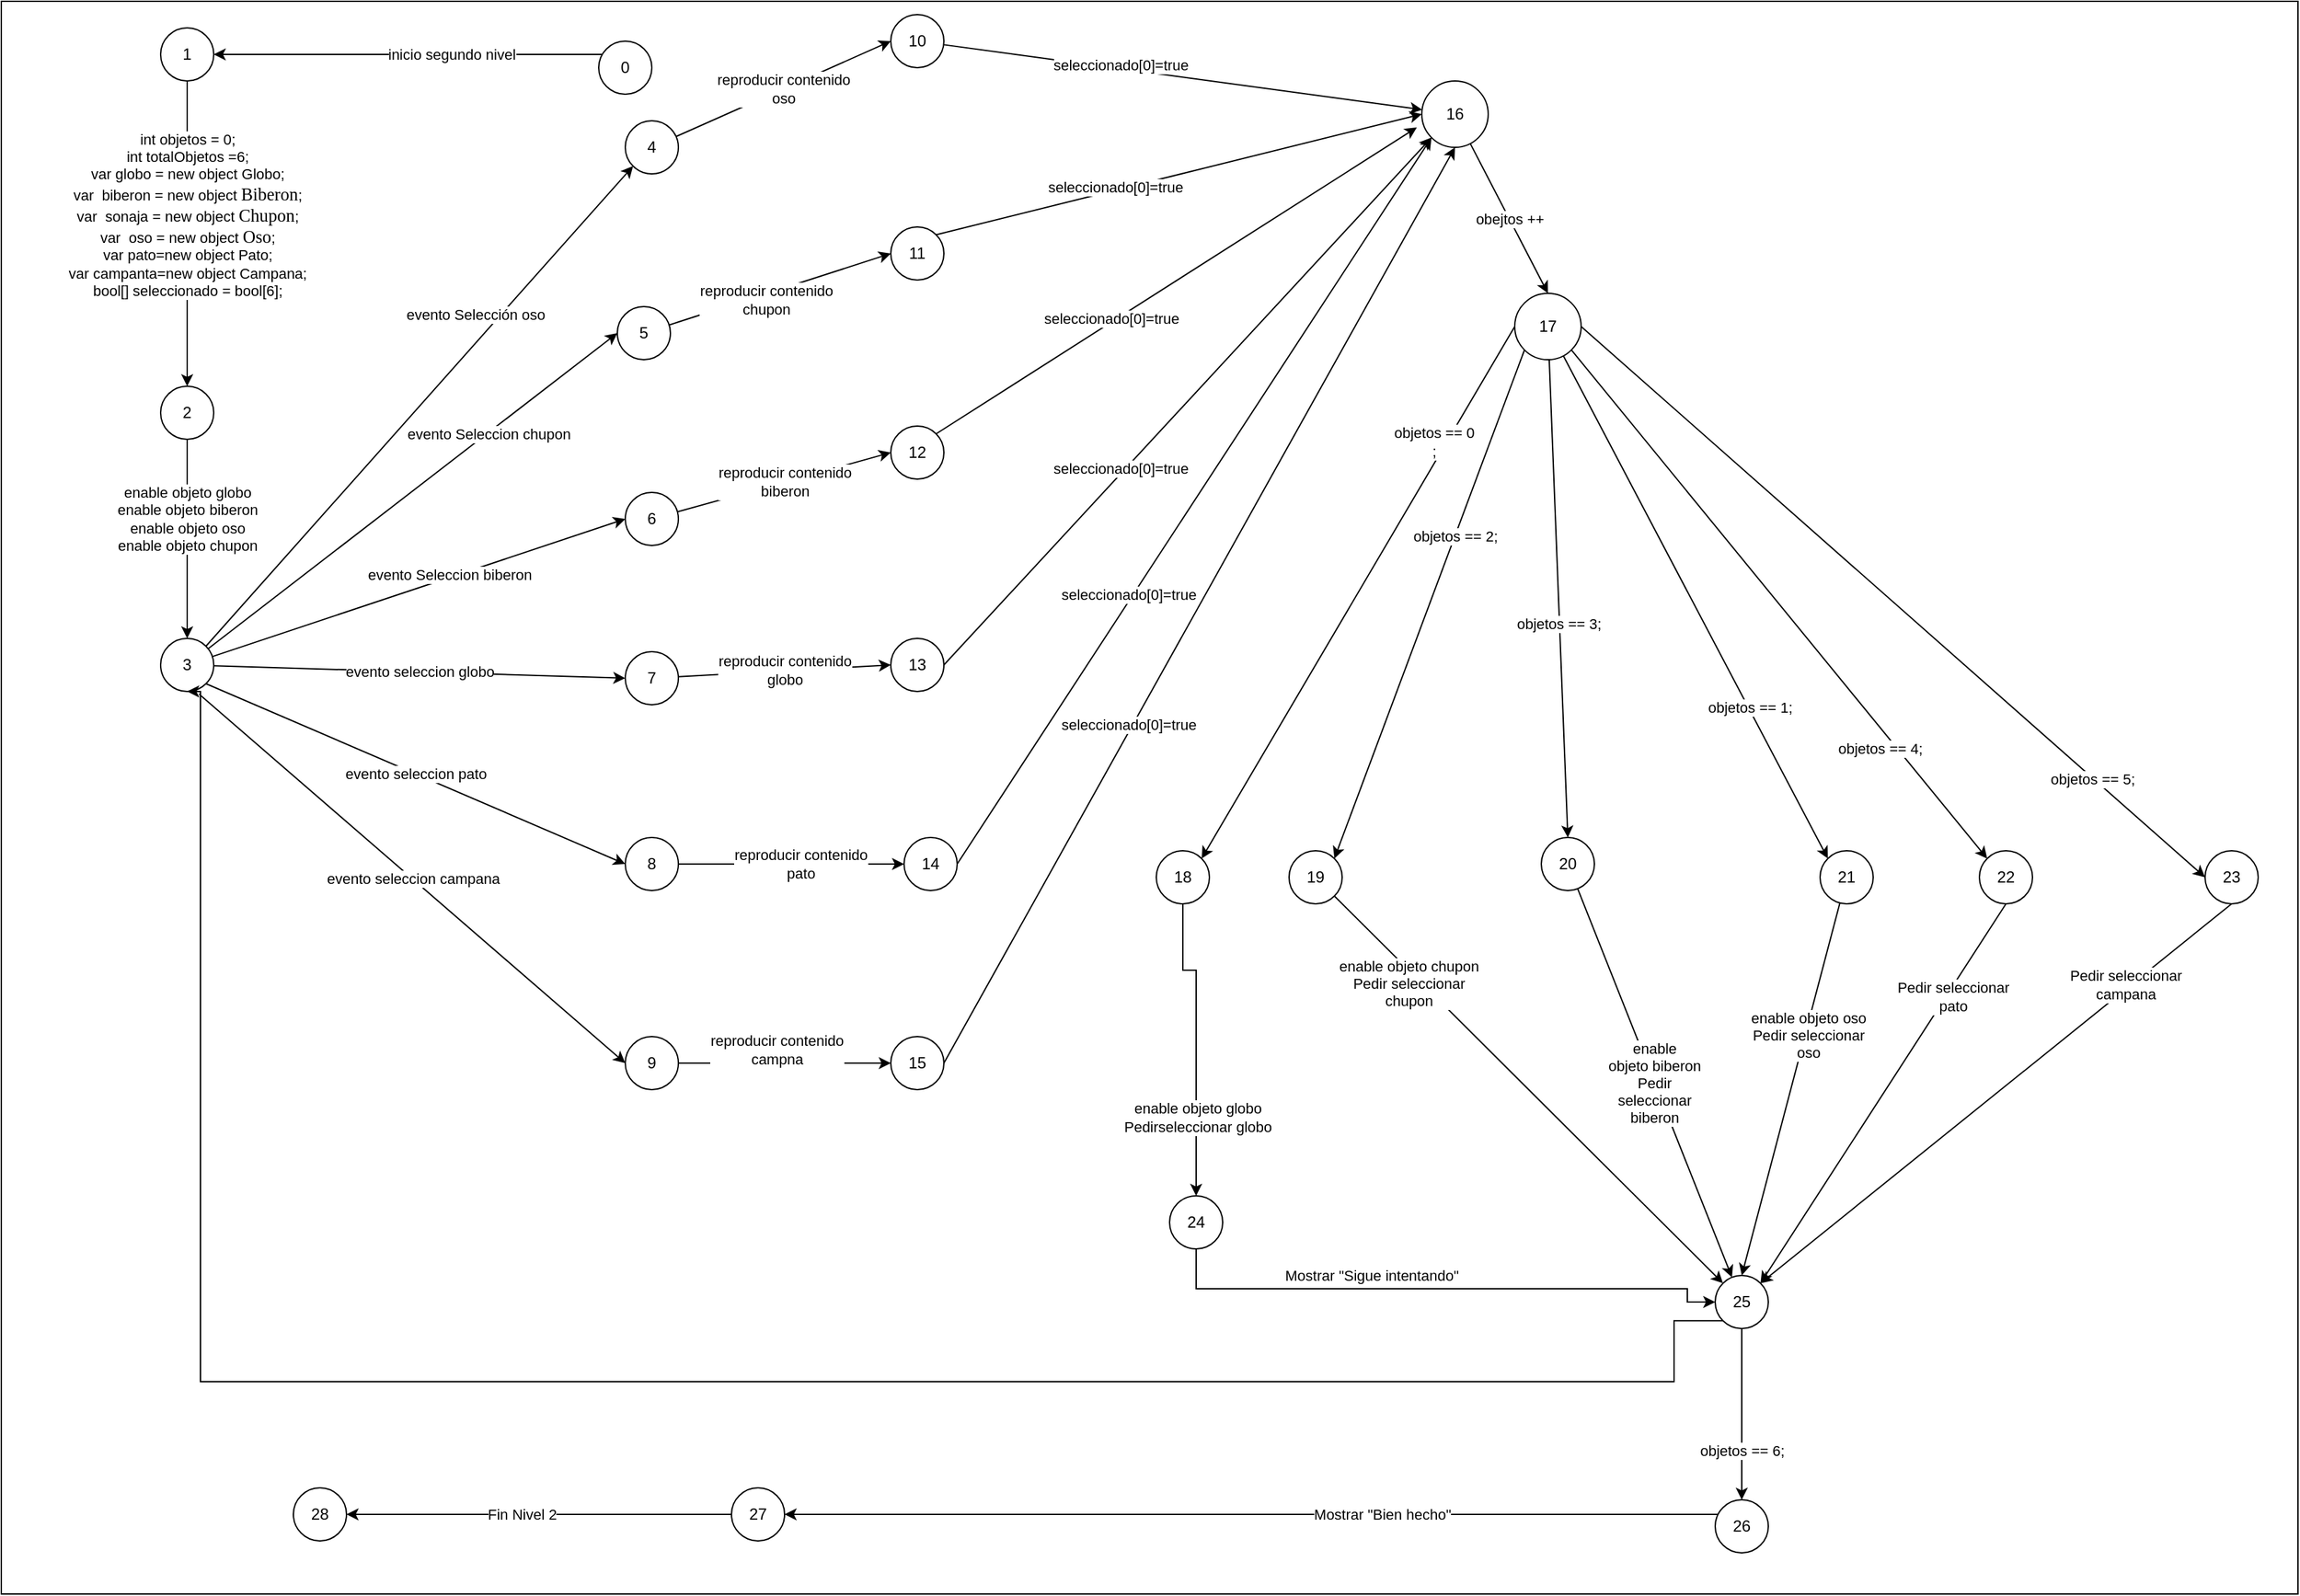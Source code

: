 <mxfile>
    <diagram id="CVBSpWrxWKY8yJDYZlBV" name="Page-1">
        <mxGraphModel dx="4647" dy="2064" grid="1" gridSize="10" guides="1" tooltips="1" connect="1" arrows="1" fold="1" page="1" pageScale="1" pageWidth="827" pageHeight="1169" math="0" shadow="0">
            <root>
                <mxCell id="0"/>
                <mxCell id="1" parent="0"/>
                <mxCell id="107" value="" style="rounded=0;whiteSpace=wrap;html=1;fillColor=#FFFFFF;" vertex="1" parent="1">
                    <mxGeometry x="-70" width="1730" height="1200" as="geometry"/>
                </mxCell>
                <mxCell id="2" value="int objetos = 0;&lt;br&gt;int totalObjetos =6;&lt;br&gt;var globo = new object Globo;&lt;br&gt;var&amp;nbsp; biberon = new object&amp;nbsp;&lt;span id=&quot;docs-internal-guid-bed3e04a-7fff-10f9-2f48-ff0e256e0e4b&quot;&gt;&lt;span style=&quot;font-size: 10pt ; font-family: &amp;#34;times&amp;#34; , serif ; background-color: transparent ; vertical-align: baseline&quot;&gt;Biberon&lt;/span&gt;&lt;/span&gt;;&lt;br&gt;var&amp;nbsp; sonaja = new object &lt;font face=&quot;times, serif&quot;&gt;&lt;span style=&quot;font-size: 13.333px&quot;&gt;Chupon&lt;/span&gt;&lt;/font&gt;;&lt;br&gt;var&amp;nbsp; oso = new object&amp;nbsp;&lt;span id=&quot;docs-internal-guid-bed3e04a-7fff-10f9-2f48-ff0e256e0e4b&quot;&gt;&lt;span style=&quot;font-size: 10pt ; font-family: &amp;#34;times&amp;#34; , serif ; background-color: transparent ; vertical-align: baseline&quot;&gt;Oso&lt;/span&gt;&lt;/span&gt;;&lt;br&gt;var pato=new object Pato;&lt;br&gt;var campanta=new object Campana;&lt;br&gt;bool[] seleccionado = bool[6];" style="edgeStyle=orthogonalEdgeStyle;rounded=0;orthogonalLoop=1;jettySize=auto;html=1;entryX=0.5;entryY=0;entryDx=0;entryDy=0;exitX=0.5;exitY=1;exitDx=0;exitDy=0;" parent="1" source="3" target="5" edge="1">
                    <mxGeometry x="-0.129" relative="1" as="geometry">
                        <Array as="points">
                            <mxPoint x="70" y="120"/>
                            <mxPoint x="70" y="120"/>
                        </Array>
                        <mxPoint y="1" as="offset"/>
                    </mxGeometry>
                </mxCell>
                <mxCell id="3" value="1" style="ellipse;whiteSpace=wrap;html=1;aspect=fixed;" parent="1" vertex="1">
                    <mxGeometry x="50" y="20" width="40" height="40" as="geometry"/>
                </mxCell>
                <mxCell id="4" value="enable objeto globo&lt;br&gt;enable objeto biberon&lt;br&gt;enable objeto oso&lt;br&gt;enable objeto chupon" style="edgeStyle=orthogonalEdgeStyle;rounded=0;orthogonalLoop=1;jettySize=auto;html=1;" parent="1" source="5" target="10" edge="1">
                    <mxGeometry x="-0.2" relative="1" as="geometry">
                        <mxPoint as="offset"/>
                    </mxGeometry>
                </mxCell>
                <mxCell id="5" value="2" style="ellipse;whiteSpace=wrap;html=1;aspect=fixed;" parent="1" vertex="1">
                    <mxGeometry x="50" y="290" width="40" height="40" as="geometry"/>
                </mxCell>
                <mxCell id="6" value="evento Selección oso" style="rounded=0;orthogonalLoop=1;jettySize=auto;html=1;entryX=0;entryY=1;entryDx=0;entryDy=0;exitX=1;exitY=0;exitDx=0;exitDy=0;" parent="1" edge="1" target="12" source="10">
                    <mxGeometry x="0.329" y="14" relative="1" as="geometry">
                        <mxPoint x="137.432" y="390.195" as="sourcePoint"/>
                        <mxPoint x="280" y="310" as="targetPoint"/>
                        <mxPoint as="offset"/>
                    </mxGeometry>
                </mxCell>
                <mxCell id="7" value="evento Seleccion chupon" style="rounded=0;orthogonalLoop=1;jettySize=auto;html=1;entryX=0;entryY=0.5;entryDx=0;entryDy=0;" parent="1" source="10" target="40" edge="1">
                    <mxGeometry x="0.369" y="-1" relative="1" as="geometry">
                        <mxPoint as="offset"/>
                    </mxGeometry>
                </mxCell>
                <mxCell id="8" value="evento Seleccion biberon&amp;nbsp;" style="rounded=0;orthogonalLoop=1;jettySize=auto;html=1;entryX=0;entryY=0.5;entryDx=0;entryDy=0;" parent="1" source="10" target="14" edge="1">
                    <mxGeometry x="0.161" y="1" relative="1" as="geometry">
                        <mxPoint as="offset"/>
                    </mxGeometry>
                </mxCell>
                <mxCell id="9" value="evento seleccion globo" style="rounded=0;orthogonalLoop=1;jettySize=auto;html=1;entryX=0;entryY=0.5;entryDx=0;entryDy=0;" parent="1" source="10" target="17" edge="1">
                    <mxGeometry relative="1" as="geometry"/>
                </mxCell>
                <mxCell id="10" value="3" style="ellipse;whiteSpace=wrap;html=1;aspect=fixed;" parent="1" vertex="1">
                    <mxGeometry x="50" y="480" width="40" height="40" as="geometry"/>
                </mxCell>
                <mxCell id="11" value="reproducir contenido&lt;br&gt;oso" style="edgeStyle=none;rounded=0;orthogonalLoop=1;jettySize=auto;html=1;entryX=0;entryY=0.5;entryDx=0;entryDy=0;" parent="1" source="12" target="37" edge="1">
                    <mxGeometry relative="1" as="geometry"/>
                </mxCell>
                <mxCell id="12" value="4" style="ellipse;whiteSpace=wrap;html=1;aspect=fixed;" parent="1" vertex="1">
                    <mxGeometry x="400" y="90" width="40" height="40" as="geometry"/>
                </mxCell>
                <mxCell id="13" value="reproducir contenido&lt;br&gt;biberon" style="edgeStyle=none;rounded=0;orthogonalLoop=1;jettySize=auto;html=1;entryX=0;entryY=0.5;entryDx=0;entryDy=0;" parent="1" source="14" target="23" edge="1">
                    <mxGeometry relative="1" as="geometry"/>
                </mxCell>
                <mxCell id="14" value="6" style="ellipse;whiteSpace=wrap;html=1;aspect=fixed;" parent="1" vertex="1">
                    <mxGeometry x="400" y="370" width="40" height="40" as="geometry"/>
                </mxCell>
                <mxCell id="15" value="11" style="ellipse;whiteSpace=wrap;html=1;aspect=fixed;" parent="1" vertex="1">
                    <mxGeometry x="600" y="170" width="40" height="40" as="geometry"/>
                </mxCell>
                <mxCell id="16" value="reproducir contenido &lt;br&gt;globo" style="edgeStyle=none;rounded=0;orthogonalLoop=1;jettySize=auto;html=1;entryX=0;entryY=0.5;entryDx=0;entryDy=0;" parent="1" source="17" target="31" edge="1">
                    <mxGeometry relative="1" as="geometry"/>
                </mxCell>
                <mxCell id="17" value="7" style="ellipse;whiteSpace=wrap;html=1;aspect=fixed;" parent="1" vertex="1">
                    <mxGeometry x="400" y="490" width="40" height="40" as="geometry"/>
                </mxCell>
                <mxCell id="18" style="edgeStyle=none;rounded=0;orthogonalLoop=1;jettySize=auto;html=1;entryX=0.5;entryY=0;entryDx=0;entryDy=0;" parent="1" source="56" target="34" edge="1">
                    <mxGeometry relative="1" as="geometry"/>
                </mxCell>
                <mxCell id="19" value="enable objeto oso&lt;br&gt;Pedir seleccionar&lt;br&gt;oso" style="edgeLabel;html=1;align=center;verticalAlign=middle;resizable=0;points=[];" parent="18" vertex="1" connectable="0">
                    <mxGeometry x="-0.235" y="4" relative="1" as="geometry">
                        <mxPoint y="-8.68" as="offset"/>
                    </mxGeometry>
                </mxCell>
                <mxCell id="20" value="enable objeto chupon&lt;br&gt;Pedir seleccionar&lt;br&gt;chupon" style="edgeStyle=none;rounded=0;orthogonalLoop=1;jettySize=auto;html=1;entryX=0;entryY=0;entryDx=0;entryDy=0;" parent="1" source="22" target="34" edge="1">
                    <mxGeometry x="-0.584" y="-7" relative="1" as="geometry">
                        <mxPoint as="offset"/>
                    </mxGeometry>
                </mxCell>
                <mxCell id="22" value="19" style="ellipse;whiteSpace=wrap;html=1;aspect=fixed;" parent="1" vertex="1">
                    <mxGeometry x="900" y="640" width="40" height="40" as="geometry"/>
                </mxCell>
                <mxCell id="23" value="12" style="ellipse;whiteSpace=wrap;html=1;aspect=fixed;" parent="1" vertex="1">
                    <mxGeometry x="600" y="320" width="40" height="40" as="geometry"/>
                </mxCell>
                <mxCell id="24" value="enable &lt;br&gt;objeto biberon&lt;br&gt;Pedir &lt;br&gt;seleccionar &lt;br&gt;biberon" style="edgeStyle=none;rounded=0;orthogonalLoop=1;jettySize=auto;html=1;" parent="1" source="25" target="34" edge="1">
                    <mxGeometry relative="1" as="geometry"/>
                </mxCell>
                <mxCell id="25" value="20" style="ellipse;whiteSpace=wrap;html=1;aspect=fixed;" parent="1" vertex="1">
                    <mxGeometry x="1090" y="630" width="40" height="40" as="geometry"/>
                </mxCell>
                <mxCell id="26" value="objetos == 1;" style="rounded=0;orthogonalLoop=1;jettySize=auto;html=1;entryX=0;entryY=0;entryDx=0;entryDy=0;" parent="1" source="30" target="56" edge="1">
                    <mxGeometry x="0.402" y="1" relative="1" as="geometry">
                        <mxPoint as="offset"/>
                    </mxGeometry>
                </mxCell>
                <mxCell id="27" value="objetos == 2;" style="edgeStyle=none;rounded=0;orthogonalLoop=1;jettySize=auto;html=1;entryX=1;entryY=0;entryDx=0;entryDy=0;exitX=0;exitY=1;exitDx=0;exitDy=0;" parent="1" source="30" target="22" edge="1">
                    <mxGeometry x="-0.267" relative="1" as="geometry">
                        <mxPoint as="offset"/>
                    </mxGeometry>
                </mxCell>
                <mxCell id="28" value="objetos == 3;" style="edgeStyle=none;rounded=0;orthogonalLoop=1;jettySize=auto;html=1;entryX=0.5;entryY=0;entryDx=0;entryDy=0;" parent="1" source="30" target="25" edge="1">
                    <mxGeometry x="0.107" y="-1" relative="1" as="geometry">
                        <mxPoint as="offset"/>
                    </mxGeometry>
                </mxCell>
                <mxCell id="30" value="17" style="ellipse;whiteSpace=wrap;html=1;aspect=fixed;" parent="1" vertex="1">
                    <mxGeometry x="1070" y="220" width="50" height="50" as="geometry"/>
                </mxCell>
                <mxCell id="31" value="13" style="ellipse;whiteSpace=wrap;html=1;aspect=fixed;" parent="1" vertex="1">
                    <mxGeometry x="600" y="480" width="40" height="40" as="geometry"/>
                </mxCell>
                <mxCell id="32" value="objetos == 6;" style="edgeStyle=orthogonalEdgeStyle;rounded=0;orthogonalLoop=1;jettySize=auto;html=1;entryX=0.5;entryY=0;entryDx=0;entryDy=0;" parent="1" source="34" target="47" edge="1">
                    <mxGeometry x="0.429" relative="1" as="geometry">
                        <mxPoint x="510" y="810" as="targetPoint"/>
                        <Array as="points">
                            <mxPoint x="1241" y="1120"/>
                        </Array>
                        <mxPoint as="offset"/>
                    </mxGeometry>
                </mxCell>
                <mxCell id="33" style="edgeStyle=orthogonalEdgeStyle;rounded=0;orthogonalLoop=1;jettySize=auto;html=1;entryX=0.5;entryY=1;entryDx=0;entryDy=0;exitX=0;exitY=1;exitDx=0;exitDy=0;" parent="1" source="34" target="10" edge="1">
                    <mxGeometry relative="1" as="geometry">
                        <Array as="points">
                            <mxPoint x="1190" y="994"/>
                            <mxPoint x="1190" y="1040"/>
                            <mxPoint x="80" y="1040"/>
                            <mxPoint x="80" y="520"/>
                        </Array>
                    </mxGeometry>
                </mxCell>
                <mxCell id="34" value="25" style="ellipse;whiteSpace=wrap;html=1;aspect=fixed;" parent="1" vertex="1">
                    <mxGeometry x="1221" y="960" width="40" height="40" as="geometry"/>
                </mxCell>
                <mxCell id="35" style="edgeStyle=none;rounded=0;orthogonalLoop=1;jettySize=auto;html=1;" parent="1" source="37" target="49" edge="1">
                    <mxGeometry relative="1" as="geometry"/>
                </mxCell>
                <mxCell id="36" value="seleccionado[0]=true" style="edgeLabel;html=1;align=center;verticalAlign=middle;resizable=0;points=[];" parent="35" vertex="1" connectable="0">
                    <mxGeometry x="-0.263" y="3" relative="1" as="geometry">
                        <mxPoint as="offset"/>
                    </mxGeometry>
                </mxCell>
                <mxCell id="37" value="10" style="ellipse;whiteSpace=wrap;html=1;aspect=fixed;" parent="1" vertex="1">
                    <mxGeometry x="600" y="10" width="40" height="40" as="geometry"/>
                </mxCell>
                <mxCell id="38" style="edgeStyle=none;rounded=0;orthogonalLoop=1;jettySize=auto;html=1;entryX=0;entryY=0.5;entryDx=0;entryDy=0;" parent="1" source="40" target="15" edge="1">
                    <mxGeometry relative="1" as="geometry"/>
                </mxCell>
                <mxCell id="39" value="reproducir contenido&lt;br&gt;chupon" style="edgeLabel;html=1;align=center;verticalAlign=middle;resizable=0;points=[];" parent="38" vertex="1" connectable="0">
                    <mxGeometry x="-0.292" y="1" relative="1" as="geometry">
                        <mxPoint x="14" y="1" as="offset"/>
                    </mxGeometry>
                </mxCell>
                <mxCell id="40" value="5" style="ellipse;whiteSpace=wrap;html=1;aspect=fixed;" parent="1" vertex="1">
                    <mxGeometry x="394" y="230" width="40" height="40" as="geometry"/>
                </mxCell>
                <mxCell id="41" value="" style="edgeStyle=orthogonalEdgeStyle;rounded=0;orthogonalLoop=1;jettySize=auto;html=1;entryX=1;entryY=0.5;entryDx=0;entryDy=0;" parent="1" source="43" target="3" edge="1">
                    <mxGeometry relative="1" as="geometry">
                        <mxPoint x="190" y="90" as="targetPoint"/>
                        <Array as="points">
                            <mxPoint x="400" y="40"/>
                        </Array>
                    </mxGeometry>
                </mxCell>
                <mxCell id="42" value="inicio segundo nivel" style="edgeLabel;html=1;align=center;verticalAlign=middle;resizable=0;points=[];" parent="41" vertex="1" connectable="0">
                    <mxGeometry x="-0.267" y="-1" relative="1" as="geometry">
                        <mxPoint x="-6" y="1" as="offset"/>
                    </mxGeometry>
                </mxCell>
                <mxCell id="43" value="0" style="ellipse;whiteSpace=wrap;html=1;aspect=fixed;" parent="1" vertex="1">
                    <mxGeometry x="380" y="30" width="40" height="40" as="geometry"/>
                </mxCell>
                <mxCell id="44" style="edgeStyle=orthogonalEdgeStyle;rounded=0;orthogonalLoop=1;jettySize=auto;html=1;exitX=0.5;exitY=1;exitDx=0;exitDy=0;" parent="1" source="40" target="40" edge="1">
                    <mxGeometry relative="1" as="geometry"/>
                </mxCell>
                <mxCell id="45" style="edgeStyle=orthogonalEdgeStyle;rounded=0;orthogonalLoop=1;jettySize=auto;html=1;" parent="1" source="47" target="63" edge="1">
                    <mxGeometry relative="1" as="geometry">
                        <Array as="points">
                            <mxPoint x="1150" y="1140"/>
                            <mxPoint x="1150" y="1140"/>
                        </Array>
                    </mxGeometry>
                </mxCell>
                <mxCell id="46" value="Mostrar &quot;Bien hecho&quot;" style="edgeLabel;html=1;align=center;verticalAlign=middle;resizable=0;points=[];" parent="45" vertex="1" connectable="0">
                    <mxGeometry x="-0.3" relative="1" as="geometry">
                        <mxPoint x="-7" as="offset"/>
                    </mxGeometry>
                </mxCell>
                <mxCell id="47" value="26" style="ellipse;whiteSpace=wrap;html=1;aspect=fixed;" parent="1" vertex="1">
                    <mxGeometry x="1221" y="1129" width="40" height="40" as="geometry"/>
                </mxCell>
                <mxCell id="48" value="obejtos ++" style="edgeStyle=none;rounded=0;orthogonalLoop=1;jettySize=auto;html=1;entryX=0.5;entryY=0;entryDx=0;entryDy=0;" parent="1" source="49" target="30" edge="1">
                    <mxGeometry relative="1" as="geometry"/>
                </mxCell>
                <mxCell id="49" value="16" style="ellipse;whiteSpace=wrap;html=1;aspect=fixed;" parent="1" vertex="1">
                    <mxGeometry x="1000" y="60" width="50" height="50" as="geometry"/>
                </mxCell>
                <mxCell id="50" style="edgeStyle=none;rounded=0;orthogonalLoop=1;jettySize=auto;html=1;exitX=1;exitY=0;exitDx=0;exitDy=0;entryX=0;entryY=0.5;entryDx=0;entryDy=0;" parent="1" source="15" target="49" edge="1">
                    <mxGeometry relative="1" as="geometry">
                        <mxPoint x="497.738" y="329.239" as="sourcePoint"/>
                        <mxPoint x="660" y="421" as="targetPoint"/>
                    </mxGeometry>
                </mxCell>
                <mxCell id="51" value="seleccionado[0]=true" style="edgeLabel;html=1;align=center;verticalAlign=middle;resizable=0;points=[];" parent="50" vertex="1" connectable="0">
                    <mxGeometry x="-0.263" y="3" relative="1" as="geometry">
                        <mxPoint as="offset"/>
                    </mxGeometry>
                </mxCell>
                <mxCell id="52" style="edgeStyle=none;rounded=0;orthogonalLoop=1;jettySize=auto;html=1;exitX=1;exitY=0;exitDx=0;exitDy=0;entryX=-0.075;entryY=0.7;entryDx=0;entryDy=0;entryPerimeter=0;" parent="1" source="23" target="49" edge="1">
                    <mxGeometry relative="1" as="geometry">
                        <mxPoint x="507.738" y="339.239" as="sourcePoint"/>
                        <mxPoint x="658" y="418" as="targetPoint"/>
                    </mxGeometry>
                </mxCell>
                <mxCell id="53" value="seleccionado[0]=true" style="edgeLabel;html=1;align=center;verticalAlign=middle;resizable=0;points=[];" parent="52" vertex="1" connectable="0">
                    <mxGeometry x="-0.263" y="3" relative="1" as="geometry">
                        <mxPoint as="offset"/>
                    </mxGeometry>
                </mxCell>
                <mxCell id="54" style="edgeStyle=none;rounded=0;orthogonalLoop=1;jettySize=auto;html=1;exitX=1;exitY=0.5;exitDx=0;exitDy=0;entryX=0;entryY=1;entryDx=0;entryDy=0;" parent="1" source="31" target="49" edge="1">
                    <mxGeometry relative="1" as="geometry">
                        <mxPoint x="517.738" y="349.239" as="sourcePoint"/>
                        <mxPoint x="692.283" y="440.72" as="targetPoint"/>
                    </mxGeometry>
                </mxCell>
                <mxCell id="55" value="seleccionado[0]=true" style="edgeLabel;html=1;align=center;verticalAlign=middle;resizable=0;points=[];" parent="54" vertex="1" connectable="0">
                    <mxGeometry x="-0.263" y="3" relative="1" as="geometry">
                        <mxPoint as="offset"/>
                    </mxGeometry>
                </mxCell>
                <mxCell id="56" value="21" style="ellipse;whiteSpace=wrap;html=1;aspect=fixed;" parent="1" vertex="1">
                    <mxGeometry x="1300" y="640" width="40" height="40" as="geometry"/>
                </mxCell>
                <mxCell id="57" value="enable objeto globo&lt;br&gt;Pedirseleccionar globo" style="edgeStyle=orthogonalEdgeStyle;rounded=0;orthogonalLoop=1;jettySize=auto;html=1;entryX=0.5;entryY=0;entryDx=0;entryDy=0;exitX=0.5;exitY=1;exitDx=0;exitDy=0;" parent="1" source="58" target="60" edge="1">
                    <mxGeometry x="0.485" relative="1" as="geometry">
                        <mxPoint x="1" as="offset"/>
                        <mxPoint x="840" y="730" as="sourcePoint"/>
                        <mxPoint x="990" y="1000" as="targetPoint"/>
                        <Array as="points">
                            <mxPoint x="820" y="730"/>
                            <mxPoint x="830" y="730"/>
                        </Array>
                    </mxGeometry>
                </mxCell>
                <mxCell id="58" value="18" style="ellipse;whiteSpace=wrap;html=1;aspect=fixed;" parent="1" vertex="1">
                    <mxGeometry x="800" y="640" width="40" height="40" as="geometry"/>
                </mxCell>
                <mxCell id="59" value="Mostrar &quot;Sigue intentando&quot;" style="edgeStyle=orthogonalEdgeStyle;rounded=0;orthogonalLoop=1;jettySize=auto;html=1;entryX=0;entryY=0.5;entryDx=0;entryDy=0;" parent="1" source="60" target="34" edge="1">
                    <mxGeometry x="-0.25" y="10" relative="1" as="geometry">
                        <mxPoint x="650" y="710" as="targetPoint"/>
                        <Array as="points">
                            <mxPoint x="830" y="970"/>
                            <mxPoint x="1200" y="970"/>
                            <mxPoint x="1200" y="980"/>
                        </Array>
                        <mxPoint as="offset"/>
                    </mxGeometry>
                </mxCell>
                <mxCell id="60" value="24" style="ellipse;whiteSpace=wrap;html=1;aspect=fixed;" parent="1" vertex="1">
                    <mxGeometry x="810" y="900" width="40" height="40" as="geometry"/>
                </mxCell>
                <mxCell id="61" style="edgeStyle=orthogonalEdgeStyle;rounded=0;orthogonalLoop=1;jettySize=auto;html=1;entryX=1;entryY=0.5;entryDx=0;entryDy=0;" parent="1" source="63" target="64" edge="1">
                    <mxGeometry relative="1" as="geometry"/>
                </mxCell>
                <mxCell id="62" value="Fin Nivel 2" style="edgeLabel;html=1;align=center;verticalAlign=middle;resizable=0;points=[];" parent="61" vertex="1" connectable="0">
                    <mxGeometry x="0.222" y="-2" relative="1" as="geometry">
                        <mxPoint x="19" y="2" as="offset"/>
                    </mxGeometry>
                </mxCell>
                <mxCell id="63" value="27" style="ellipse;whiteSpace=wrap;html=1;aspect=fixed;" parent="1" vertex="1">
                    <mxGeometry x="480" y="1120" width="40" height="40" as="geometry"/>
                </mxCell>
                <mxCell id="64" value="28" style="ellipse;whiteSpace=wrap;html=1;aspect=fixed;" parent="1" vertex="1">
                    <mxGeometry x="150" y="1120" width="40" height="40" as="geometry"/>
                </mxCell>
                <mxCell id="65" value="8" style="ellipse;whiteSpace=wrap;html=1;aspect=fixed;" vertex="1" parent="1">
                    <mxGeometry x="400" y="630" width="40" height="40" as="geometry"/>
                </mxCell>
                <mxCell id="66" value="9" style="ellipse;whiteSpace=wrap;html=1;aspect=fixed;" vertex="1" parent="1">
                    <mxGeometry x="400" y="780" width="40" height="40" as="geometry"/>
                </mxCell>
                <mxCell id="68" value="evento seleccion pato" style="rounded=0;orthogonalLoop=1;jettySize=auto;html=1;entryX=0;entryY=0.5;entryDx=0;entryDy=0;exitX=1;exitY=1;exitDx=0;exitDy=0;" edge="1" parent="1" source="10" target="65">
                    <mxGeometry relative="1" as="geometry">
                        <mxPoint x="80" y="410" as="sourcePoint"/>
                        <mxPoint x="273.36" y="608.91" as="targetPoint"/>
                    </mxGeometry>
                </mxCell>
                <mxCell id="69" value="evento seleccion campana" style="rounded=0;orthogonalLoop=1;jettySize=auto;html=1;entryX=0;entryY=0.5;entryDx=0;entryDy=0;exitX=0.725;exitY=1.05;exitDx=0;exitDy=0;exitPerimeter=0;" edge="1" parent="1" source="10" target="66">
                    <mxGeometry relative="1" as="geometry">
                        <mxPoint x="100.001" y="560.004" as="sourcePoint"/>
                        <mxPoint x="263.36" y="668.91" as="targetPoint"/>
                    </mxGeometry>
                </mxCell>
                <mxCell id="70" value="reproducir contenido &lt;br&gt;pato" style="edgeStyle=none;rounded=0;orthogonalLoop=1;jettySize=auto;html=1;exitX=1;exitY=0.5;exitDx=0;exitDy=0;entryX=0;entryY=0.5;entryDx=0;entryDy=0;" edge="1" parent="1" source="65" target="72">
                    <mxGeometry x="0.077" relative="1" as="geometry">
                        <mxPoint x="330" y="579.5" as="sourcePoint"/>
                        <mxPoint x="440" y="580" as="targetPoint"/>
                        <mxPoint as="offset"/>
                    </mxGeometry>
                </mxCell>
                <mxCell id="71" value="reproducir contenido &lt;br&gt;campna" style="edgeStyle=none;rounded=0;orthogonalLoop=1;jettySize=auto;html=1;exitX=1;exitY=0.5;exitDx=0;exitDy=0;entryX=0;entryY=0.5;entryDx=0;entryDy=0;" edge="1" parent="1" source="66" target="73">
                    <mxGeometry x="-0.077" y="10" relative="1" as="geometry">
                        <mxPoint x="330" y="649.5" as="sourcePoint"/>
                        <mxPoint x="440" y="650" as="targetPoint"/>
                        <mxPoint as="offset"/>
                    </mxGeometry>
                </mxCell>
                <mxCell id="72" value="14" style="ellipse;whiteSpace=wrap;html=1;aspect=fixed;" vertex="1" parent="1">
                    <mxGeometry x="610" y="630" width="40" height="40" as="geometry"/>
                </mxCell>
                <mxCell id="73" value="15" style="ellipse;whiteSpace=wrap;html=1;aspect=fixed;" vertex="1" parent="1">
                    <mxGeometry x="600" y="780" width="40" height="40" as="geometry"/>
                </mxCell>
                <mxCell id="81" style="edgeStyle=none;rounded=0;orthogonalLoop=1;jettySize=auto;html=1;exitX=1;exitY=0.5;exitDx=0;exitDy=0;entryX=0;entryY=1;entryDx=0;entryDy=0;" edge="1" parent="1" source="72" target="49">
                    <mxGeometry relative="1" as="geometry">
                        <mxPoint x="530" y="507.93" as="sourcePoint"/>
                        <mxPoint x="1020" y="110" as="targetPoint"/>
                    </mxGeometry>
                </mxCell>
                <mxCell id="82" value="seleccionado[0]=true" style="edgeLabel;html=1;align=center;verticalAlign=middle;resizable=0;points=[];" vertex="1" connectable="0" parent="81">
                    <mxGeometry x="-0.263" y="3" relative="1" as="geometry">
                        <mxPoint as="offset"/>
                    </mxGeometry>
                </mxCell>
                <mxCell id="83" style="edgeStyle=none;rounded=0;orthogonalLoop=1;jettySize=auto;html=1;exitX=1;exitY=0.5;exitDx=0;exitDy=0;entryX=0.5;entryY=1;entryDx=0;entryDy=0;" edge="1" parent="1" source="73" target="49">
                    <mxGeometry relative="1" as="geometry">
                        <mxPoint x="510" y="590" as="sourcePoint"/>
                        <mxPoint x="1030" y="200" as="targetPoint"/>
                    </mxGeometry>
                </mxCell>
                <mxCell id="84" value="seleccionado[0]=true" style="edgeLabel;html=1;align=center;verticalAlign=middle;resizable=0;points=[];" vertex="1" connectable="0" parent="83">
                    <mxGeometry x="-0.263" y="3" relative="1" as="geometry">
                        <mxPoint as="offset"/>
                    </mxGeometry>
                </mxCell>
                <mxCell id="86" value="objetos == 0&lt;br&gt;;" style="edgeStyle=none;rounded=0;orthogonalLoop=1;jettySize=auto;html=1;entryX=1;entryY=0;entryDx=0;entryDy=0;exitX=0;exitY=0.5;exitDx=0;exitDy=0;" edge="1" parent="1" source="30" target="58">
                    <mxGeometry x="-0.544" y="-8" relative="1" as="geometry">
                        <mxPoint x="951.7" y="530.003" as="sourcePoint"/>
                        <mxPoint x="920.002" y="676.298" as="targetPoint"/>
                        <mxPoint as="offset"/>
                    </mxGeometry>
                </mxCell>
                <mxCell id="87" value="objetos == 4;" style="rounded=0;orthogonalLoop=1;jettySize=auto;html=1;entryX=0;entryY=0;entryDx=0;entryDy=0;exitX=1;exitY=1;exitDx=0;exitDy=0;" edge="1" parent="1" source="30" target="89">
                    <mxGeometry x="0.535" y="-10" relative="1" as="geometry">
                        <mxPoint x="1250.004" y="489.997" as="sourcePoint"/>
                        <mxPoint x="1451.048" y="672.418" as="targetPoint"/>
                        <mxPoint as="offset"/>
                    </mxGeometry>
                </mxCell>
                <mxCell id="88" value="objetos == 5;" style="rounded=0;orthogonalLoop=1;jettySize=auto;html=1;entryX=0;entryY=0.5;entryDx=0;entryDy=0;exitX=1;exitY=0.5;exitDx=0;exitDy=0;" edge="1" parent="1" source="30" target="90">
                    <mxGeometry x="0.64" y="-1" relative="1" as="geometry">
                        <mxPoint x="1280.004" y="479.997" as="sourcePoint"/>
                        <mxPoint x="1525.858" y="635.858" as="targetPoint"/>
                        <mxPoint as="offset"/>
                    </mxGeometry>
                </mxCell>
                <mxCell id="89" value="22" style="ellipse;whiteSpace=wrap;html=1;aspect=fixed;" vertex="1" parent="1">
                    <mxGeometry x="1420" y="640" width="40" height="40" as="geometry"/>
                </mxCell>
                <mxCell id="90" value="23" style="ellipse;whiteSpace=wrap;html=1;aspect=fixed;" vertex="1" parent="1">
                    <mxGeometry x="1590" y="640" width="40" height="40" as="geometry"/>
                </mxCell>
                <mxCell id="93" style="edgeStyle=orthogonalEdgeStyle;rounded=0;orthogonalLoop=1;jettySize=auto;html=1;exitX=0.5;exitY=1;exitDx=0;exitDy=0;" edge="1" parent="1" source="72" target="72">
                    <mxGeometry relative="1" as="geometry"/>
                </mxCell>
                <mxCell id="94" style="edgeStyle=none;rounded=0;orthogonalLoop=1;jettySize=auto;html=1;entryX=1;entryY=0;entryDx=0;entryDy=0;exitX=0.5;exitY=1;exitDx=0;exitDy=0;" edge="1" parent="1" source="89" target="34">
                    <mxGeometry relative="1" as="geometry">
                        <mxPoint x="1480" y="680" as="sourcePoint"/>
                        <mxPoint x="1410" y="1020" as="targetPoint"/>
                    </mxGeometry>
                </mxCell>
                <mxCell id="95" value="Pedir seleccionar&lt;br&gt;pato" style="edgeLabel;html=1;align=center;verticalAlign=middle;resizable=0;points=[];" vertex="1" connectable="0" parent="94">
                    <mxGeometry x="-0.235" y="4" relative="1" as="geometry">
                        <mxPoint x="27.23" y="-41.34" as="offset"/>
                    </mxGeometry>
                </mxCell>
                <mxCell id="96" style="edgeStyle=none;rounded=0;orthogonalLoop=1;jettySize=auto;html=1;exitX=0.5;exitY=1;exitDx=0;exitDy=0;entryX=1;entryY=0;entryDx=0;entryDy=0;" edge="1" parent="1" source="90" target="34">
                    <mxGeometry relative="1" as="geometry">
                        <mxPoint x="1539.458" y="839.998" as="sourcePoint"/>
                        <mxPoint x="1640" y="1030" as="targetPoint"/>
                    </mxGeometry>
                </mxCell>
                <mxCell id="97" value="Pedir seleccionar&lt;br&gt;campana" style="edgeLabel;html=1;align=center;verticalAlign=middle;resizable=0;points=[];" vertex="1" connectable="0" parent="96">
                    <mxGeometry x="-0.235" y="4" relative="1" as="geometry">
                        <mxPoint x="52.99" y="-52.27" as="offset"/>
                    </mxGeometry>
                </mxCell>
            </root>
        </mxGraphModel>
    </diagram>
</mxfile>